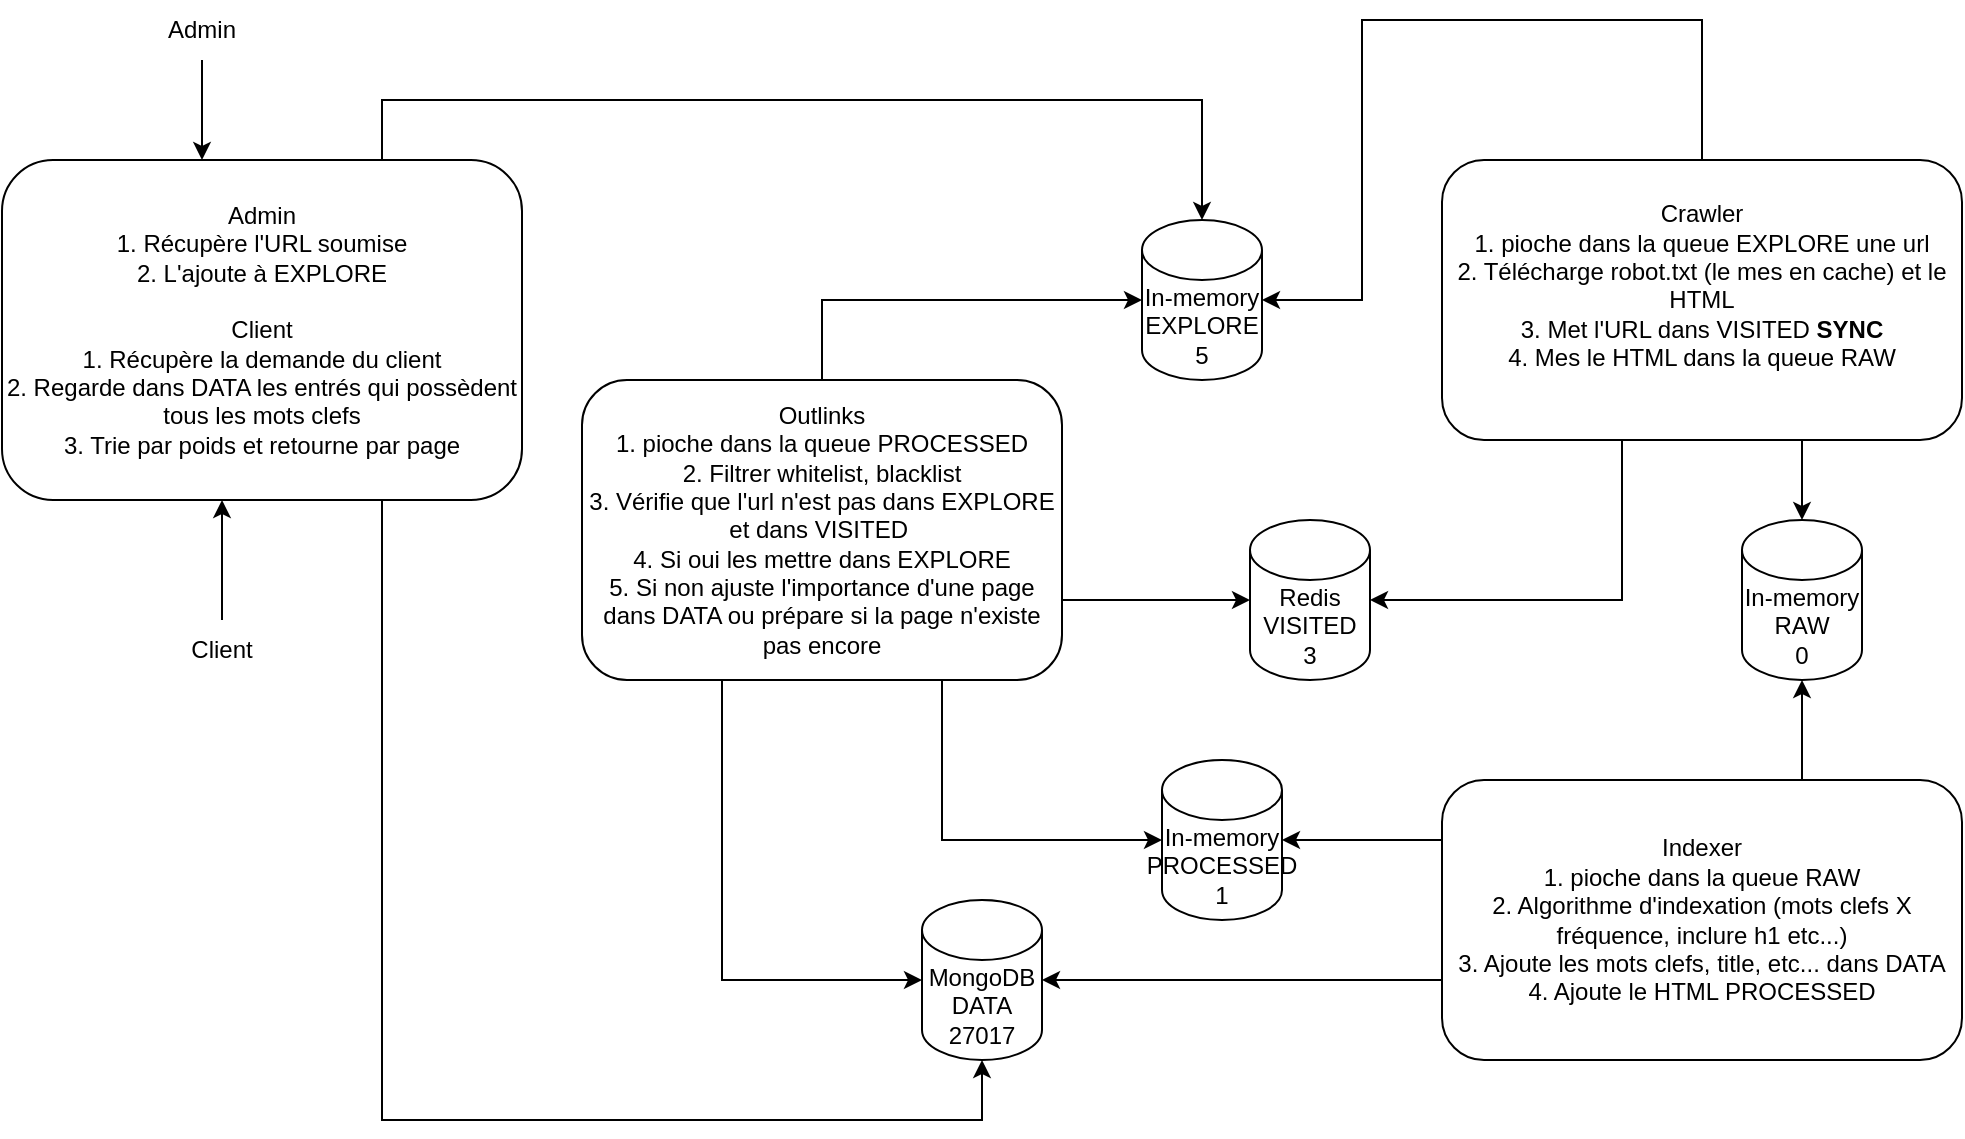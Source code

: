 <mxfile version="27.0.5">
  <diagram name="Page-1" id="QzgFa3uU4u2jLRmPQKbB">
    <mxGraphModel dx="2172" dy="656" grid="1" gridSize="10" guides="1" tooltips="1" connect="1" arrows="1" fold="1" page="1" pageScale="1" pageWidth="827" pageHeight="1169" math="0" shadow="0">
      <root>
        <mxCell id="0" />
        <mxCell id="1" parent="0" />
        <mxCell id="WE7rCPrfWoDa27ac-kRa-24" value="Crawler&lt;div&gt;1. pioche dans la queue EXPLORE une url&lt;/div&gt;&lt;div&gt;2. Télécharge robot.txt (le mes en cache) et le HTML&lt;/div&gt;&lt;div&gt;&lt;span style=&quot;background-color: transparent; color: light-dark(rgb(0, 0, 0), rgb(255, 255, 255));&quot;&gt;3. Met l&#39;URL dans&amp;nbsp;&lt;/span&gt;&lt;span style=&quot;background-color: transparent; color: light-dark(rgb(0, 0, 0), rgb(255, 255, 255));&quot;&gt;VISITED &lt;b&gt;SYNC&lt;/b&gt;&lt;/span&gt;&lt;/div&gt;&lt;div&gt;4. Mes le HTML dans la queue RAW&lt;br&gt;&lt;/div&gt;&lt;div&gt;&lt;br&gt;&lt;/div&gt;" style="rounded=1;whiteSpace=wrap;html=1;" parent="1" vertex="1">
          <mxGeometry x="480" y="150" width="260" height="140" as="geometry" />
        </mxCell>
        <mxCell id="WE7rCPrfWoDa27ac-kRa-25" value="Indexer&lt;div&gt;1. pioche dans la queue RAW&lt;/div&gt;&lt;div&gt;&lt;span style=&quot;background-color: transparent; color: light-dark(rgb(0, 0, 0), rgb(255, 255, 255));&quot;&gt;2. Algorithme d&#39;indexation (mots clefs X fréquence, inclure h1 etc...)&lt;/span&gt;&lt;/div&gt;&lt;div&gt;3. Ajoute les mots clefs, title, etc... dans DATA&lt;/div&gt;&lt;div&gt;4. Ajoute le HTML PROCESSED&lt;/div&gt;" style="rounded=1;whiteSpace=wrap;html=1;" parent="1" vertex="1">
          <mxGeometry x="480" y="460" width="260" height="140" as="geometry" />
        </mxCell>
        <mxCell id="WE7rCPrfWoDa27ac-kRa-26" value="In-memory&lt;div&gt;RAW&lt;/div&gt;&lt;div&gt;0&lt;/div&gt;" style="shape=cylinder3;whiteSpace=wrap;html=1;boundedLbl=1;backgroundOutline=1;size=15;" parent="1" vertex="1">
          <mxGeometry x="630" y="330" width="60" height="80" as="geometry" />
        </mxCell>
        <mxCell id="WE7rCPrfWoDa27ac-kRa-27" value="In-memory&lt;div&gt;EXPLORE&lt;/div&gt;&lt;div&gt;5&lt;/div&gt;" style="shape=cylinder3;whiteSpace=wrap;html=1;boundedLbl=1;backgroundOutline=1;size=15;" parent="1" vertex="1">
          <mxGeometry x="330" y="180" width="60" height="80" as="geometry" />
        </mxCell>
        <mxCell id="WE7rCPrfWoDa27ac-kRa-28" value="Redis&lt;div&gt;VISITED&lt;/div&gt;&lt;div&gt;3&lt;/div&gt;" style="shape=cylinder3;whiteSpace=wrap;html=1;boundedLbl=1;backgroundOutline=1;size=15;" parent="1" vertex="1">
          <mxGeometry x="384" y="330" width="60" height="80" as="geometry" />
        </mxCell>
        <mxCell id="WE7rCPrfWoDa27ac-kRa-29" style="edgeStyle=orthogonalEdgeStyle;rounded=0;orthogonalLoop=1;jettySize=auto;html=1;entryX=0.5;entryY=0;entryDx=0;entryDy=0;entryPerimeter=0;" parent="1" source="WE7rCPrfWoDa27ac-kRa-24" target="WE7rCPrfWoDa27ac-kRa-26" edge="1">
          <mxGeometry relative="1" as="geometry">
            <Array as="points">
              <mxPoint x="660" y="310" />
              <mxPoint x="660" y="310" />
            </Array>
          </mxGeometry>
        </mxCell>
        <mxCell id="WE7rCPrfWoDa27ac-kRa-30" style="edgeStyle=orthogonalEdgeStyle;rounded=0;orthogonalLoop=1;jettySize=auto;html=1;entryX=1;entryY=0.5;entryDx=0;entryDy=0;entryPerimeter=0;" parent="1" source="WE7rCPrfWoDa27ac-kRa-24" target="WE7rCPrfWoDa27ac-kRa-28" edge="1">
          <mxGeometry relative="1" as="geometry">
            <Array as="points">
              <mxPoint x="570" y="370" />
            </Array>
          </mxGeometry>
        </mxCell>
        <mxCell id="WE7rCPrfWoDa27ac-kRa-31" style="edgeStyle=orthogonalEdgeStyle;rounded=0;orthogonalLoop=1;jettySize=auto;html=1;entryX=0.5;entryY=1;entryDx=0;entryDy=0;entryPerimeter=0;" parent="1" source="WE7rCPrfWoDa27ac-kRa-25" target="WE7rCPrfWoDa27ac-kRa-26" edge="1">
          <mxGeometry relative="1" as="geometry">
            <Array as="points">
              <mxPoint x="660" y="450" />
              <mxPoint x="660" y="450" />
            </Array>
          </mxGeometry>
        </mxCell>
        <mxCell id="WE7rCPrfWoDa27ac-kRa-32" value="MongoDB&lt;div&gt;DATA&lt;/div&gt;&lt;div&gt;27017&lt;/div&gt;" style="shape=cylinder3;whiteSpace=wrap;html=1;boundedLbl=1;backgroundOutline=1;size=15;" parent="1" vertex="1">
          <mxGeometry x="220" y="520" width="60" height="80" as="geometry" />
        </mxCell>
        <mxCell id="WE7rCPrfWoDa27ac-kRa-33" style="edgeStyle=orthogonalEdgeStyle;rounded=0;orthogonalLoop=1;jettySize=auto;html=1;entryX=1;entryY=0.5;entryDx=0;entryDy=0;entryPerimeter=0;" parent="1" source="WE7rCPrfWoDa27ac-kRa-25" target="WE7rCPrfWoDa27ac-kRa-32" edge="1">
          <mxGeometry relative="1" as="geometry">
            <Array as="points">
              <mxPoint x="320" y="560" />
              <mxPoint x="320" y="560" />
            </Array>
          </mxGeometry>
        </mxCell>
        <mxCell id="WE7rCPrfWoDa27ac-kRa-37" style="edgeStyle=orthogonalEdgeStyle;rounded=0;orthogonalLoop=1;jettySize=auto;html=1;" parent="1" source="WE7rCPrfWoDa27ac-kRa-34" target="WE7rCPrfWoDa27ac-kRa-28" edge="1">
          <mxGeometry relative="1" as="geometry">
            <Array as="points">
              <mxPoint x="310" y="370" />
              <mxPoint x="310" y="370" />
            </Array>
          </mxGeometry>
        </mxCell>
        <mxCell id="WE7rCPrfWoDa27ac-kRa-38" style="edgeStyle=orthogonalEdgeStyle;rounded=0;orthogonalLoop=1;jettySize=auto;html=1;" parent="1" source="WE7rCPrfWoDa27ac-kRa-34" target="WE7rCPrfWoDa27ac-kRa-27" edge="1">
          <mxGeometry relative="1" as="geometry">
            <Array as="points">
              <mxPoint x="170" y="220" />
            </Array>
          </mxGeometry>
        </mxCell>
        <mxCell id="WE7rCPrfWoDa27ac-kRa-34" value="Outlinks&lt;div&gt;1. pioche dans la queue PROCESSED&lt;/div&gt;&lt;div&gt;&lt;span style=&quot;background-color: transparent; color: light-dark(rgb(0, 0, 0), rgb(255, 255, 255));&quot;&gt;2. Filtrer whitelist, blacklist&lt;/span&gt;&lt;/div&gt;&lt;div&gt;&lt;span style=&quot;background-color: transparent; color: light-dark(rgb(0, 0, 0), rgb(255, 255, 255));&quot;&gt;3. Vérifie que l&#39;url n&#39;est pas dans EXPLORE et dans VISITED&amp;nbsp;&lt;/span&gt;&lt;/div&gt;&lt;div&gt;4. Si oui&lt;span style=&quot;background-color: transparent; color: light-dark(rgb(0, 0, 0), rgb(255, 255, 255));&quot;&gt;&amp;nbsp;&lt;/span&gt;&lt;span style=&quot;background-color: transparent; color: light-dark(rgb(0, 0, 0), rgb(255, 255, 255));&quot;&gt;les mettre dans EXPLORE&lt;/span&gt;&lt;/div&gt;&lt;div&gt;&lt;span style=&quot;background-color: transparent; color: light-dark(rgb(0, 0, 0), rgb(255, 255, 255));&quot;&gt;5. Si non&amp;nbsp;&lt;/span&gt;&lt;span style=&quot;background-color: transparent; color: light-dark(rgb(0, 0, 0), rgb(255, 255, 255));&quot;&gt;ajuste l&#39;importance d&#39;une page dans DATA ou prépare si la page n&#39;existe pas encore&lt;/span&gt;&lt;/div&gt;" style="rounded=1;whiteSpace=wrap;html=1;" parent="1" vertex="1">
          <mxGeometry x="50" y="260" width="240" height="150" as="geometry" />
        </mxCell>
        <mxCell id="WE7rCPrfWoDa27ac-kRa-35" style="edgeStyle=orthogonalEdgeStyle;rounded=0;orthogonalLoop=1;jettySize=auto;html=1;entryX=0;entryY=0.5;entryDx=0;entryDy=0;entryPerimeter=0;" parent="1" source="WE7rCPrfWoDa27ac-kRa-34" target="WE7rCPrfWoDa27ac-kRa-48" edge="1">
          <mxGeometry relative="1" as="geometry">
            <Array as="points">
              <mxPoint x="230" y="490" />
            </Array>
          </mxGeometry>
        </mxCell>
        <mxCell id="WE7rCPrfWoDa27ac-kRa-36" style="edgeStyle=orthogonalEdgeStyle;rounded=0;orthogonalLoop=1;jettySize=auto;html=1;entryX=0;entryY=0.5;entryDx=0;entryDy=0;entryPerimeter=0;" parent="1" source="WE7rCPrfWoDa27ac-kRa-34" target="WE7rCPrfWoDa27ac-kRa-32" edge="1">
          <mxGeometry relative="1" as="geometry">
            <Array as="points">
              <mxPoint x="120" y="560" />
            </Array>
          </mxGeometry>
        </mxCell>
        <mxCell id="WE7rCPrfWoDa27ac-kRa-39" style="edgeStyle=orthogonalEdgeStyle;rounded=0;orthogonalLoop=1;jettySize=auto;html=1;entryX=1;entryY=0.5;entryDx=0;entryDy=0;entryPerimeter=0;" parent="1" source="WE7rCPrfWoDa27ac-kRa-24" target="WE7rCPrfWoDa27ac-kRa-27" edge="1">
          <mxGeometry relative="1" as="geometry">
            <Array as="points">
              <mxPoint x="610" y="80" />
              <mxPoint x="440" y="80" />
              <mxPoint x="440" y="220" />
            </Array>
          </mxGeometry>
        </mxCell>
        <mxCell id="WE7rCPrfWoDa27ac-kRa-40" value="&lt;div&gt;&lt;div&gt;&lt;span style=&quot;background-color: transparent; color: light-dark(rgb(0, 0, 0), rgb(255, 255, 255));&quot;&gt;Admin&lt;/span&gt;&lt;/div&gt;&lt;div&gt;&lt;span style=&quot;background-color: transparent; color: light-dark(rgb(0, 0, 0), rgb(255, 255, 255));&quot;&gt;1. Récupère l&#39;URL soumise&lt;/span&gt;&lt;/div&gt;&lt;div&gt;&lt;span style=&quot;background-color: transparent; color: light-dark(rgb(0, 0, 0), rgb(255, 255, 255));&quot;&gt;2. L&#39;ajoute à EXPLORE&lt;/span&gt;&lt;/div&gt;&lt;/div&gt;&lt;div&gt;&lt;span style=&quot;background-color: transparent; color: light-dark(rgb(0, 0, 0), rgb(255, 255, 255));&quot;&gt;&lt;br&gt;&lt;/span&gt;&lt;/div&gt;Client&lt;div&gt;1. Récupère la demande du client&lt;/div&gt;&lt;div&gt;2. Regarde dans DATA les entrés qui possèdent tous les mots clefs&lt;/div&gt;&lt;div&gt;&lt;span style=&quot;background-color: transparent; color: light-dark(rgb(0, 0, 0), rgb(255, 255, 255));&quot;&gt;3. Trie par poids et retourne par page&lt;/span&gt;&lt;/div&gt;" style="rounded=1;whiteSpace=wrap;html=1;" parent="1" vertex="1">
          <mxGeometry x="-240" y="150" width="260" height="170" as="geometry" />
        </mxCell>
        <mxCell id="WE7rCPrfWoDa27ac-kRa-42" style="edgeStyle=orthogonalEdgeStyle;rounded=0;orthogonalLoop=1;jettySize=auto;html=1;entryX=0.5;entryY=1;entryDx=0;entryDy=0;entryPerimeter=0;" parent="1" source="WE7rCPrfWoDa27ac-kRa-40" target="WE7rCPrfWoDa27ac-kRa-32" edge="1">
          <mxGeometry relative="1" as="geometry">
            <Array as="points">
              <mxPoint x="-50" y="630" />
              <mxPoint x="250" y="630" />
            </Array>
          </mxGeometry>
        </mxCell>
        <mxCell id="WE7rCPrfWoDa27ac-kRa-44" value="" style="edgeStyle=orthogonalEdgeStyle;rounded=0;orthogonalLoop=1;jettySize=auto;html=1;" parent="1" source="WE7rCPrfWoDa27ac-kRa-43" target="WE7rCPrfWoDa27ac-kRa-40" edge="1">
          <mxGeometry relative="1" as="geometry">
            <Array as="points">
              <mxPoint x="-130" y="360" />
              <mxPoint x="-130" y="360" />
            </Array>
          </mxGeometry>
        </mxCell>
        <mxCell id="WE7rCPrfWoDa27ac-kRa-43" value="Client" style="text;html=1;align=center;verticalAlign=middle;whiteSpace=wrap;rounded=0;" parent="1" vertex="1">
          <mxGeometry x="-160" y="380" width="60" height="30" as="geometry" />
        </mxCell>
        <mxCell id="WE7rCPrfWoDa27ac-kRa-47" style="edgeStyle=orthogonalEdgeStyle;rounded=0;orthogonalLoop=1;jettySize=auto;html=1;entryX=0.5;entryY=0;entryDx=0;entryDy=0;entryPerimeter=0;" parent="1" source="WE7rCPrfWoDa27ac-kRa-40" target="WE7rCPrfWoDa27ac-kRa-27" edge="1">
          <mxGeometry relative="1" as="geometry">
            <Array as="points">
              <mxPoint x="-50" y="120" />
              <mxPoint x="360" y="120" />
            </Array>
          </mxGeometry>
        </mxCell>
        <mxCell id="WE7rCPrfWoDa27ac-kRa-48" value="In-memory&lt;div&gt;PROCESSED&lt;/div&gt;&lt;div&gt;1&lt;/div&gt;" style="shape=cylinder3;whiteSpace=wrap;html=1;boundedLbl=1;backgroundOutline=1;size=15;" parent="1" vertex="1">
          <mxGeometry x="340" y="450" width="60" height="80" as="geometry" />
        </mxCell>
        <mxCell id="WE7rCPrfWoDa27ac-kRa-49" style="edgeStyle=orthogonalEdgeStyle;rounded=0;orthogonalLoop=1;jettySize=auto;html=1;entryX=1;entryY=0.5;entryDx=0;entryDy=0;entryPerimeter=0;" parent="1" source="WE7rCPrfWoDa27ac-kRa-25" target="WE7rCPrfWoDa27ac-kRa-48" edge="1">
          <mxGeometry relative="1" as="geometry">
            <Array as="points">
              <mxPoint x="410" y="490" />
              <mxPoint x="410" y="490" />
            </Array>
          </mxGeometry>
        </mxCell>
        <mxCell id="WE7rCPrfWoDa27ac-kRa-51" value="" style="edgeStyle=orthogonalEdgeStyle;rounded=0;orthogonalLoop=1;jettySize=auto;html=1;" parent="1" source="WE7rCPrfWoDa27ac-kRa-50" target="WE7rCPrfWoDa27ac-kRa-40" edge="1">
          <mxGeometry relative="1" as="geometry">
            <Array as="points">
              <mxPoint x="-140" y="110" />
              <mxPoint x="-140" y="110" />
            </Array>
          </mxGeometry>
        </mxCell>
        <mxCell id="WE7rCPrfWoDa27ac-kRa-50" value="Admin" style="text;html=1;align=center;verticalAlign=middle;whiteSpace=wrap;rounded=0;" parent="1" vertex="1">
          <mxGeometry x="-170" y="70" width="60" height="30" as="geometry" />
        </mxCell>
      </root>
    </mxGraphModel>
  </diagram>
</mxfile>
